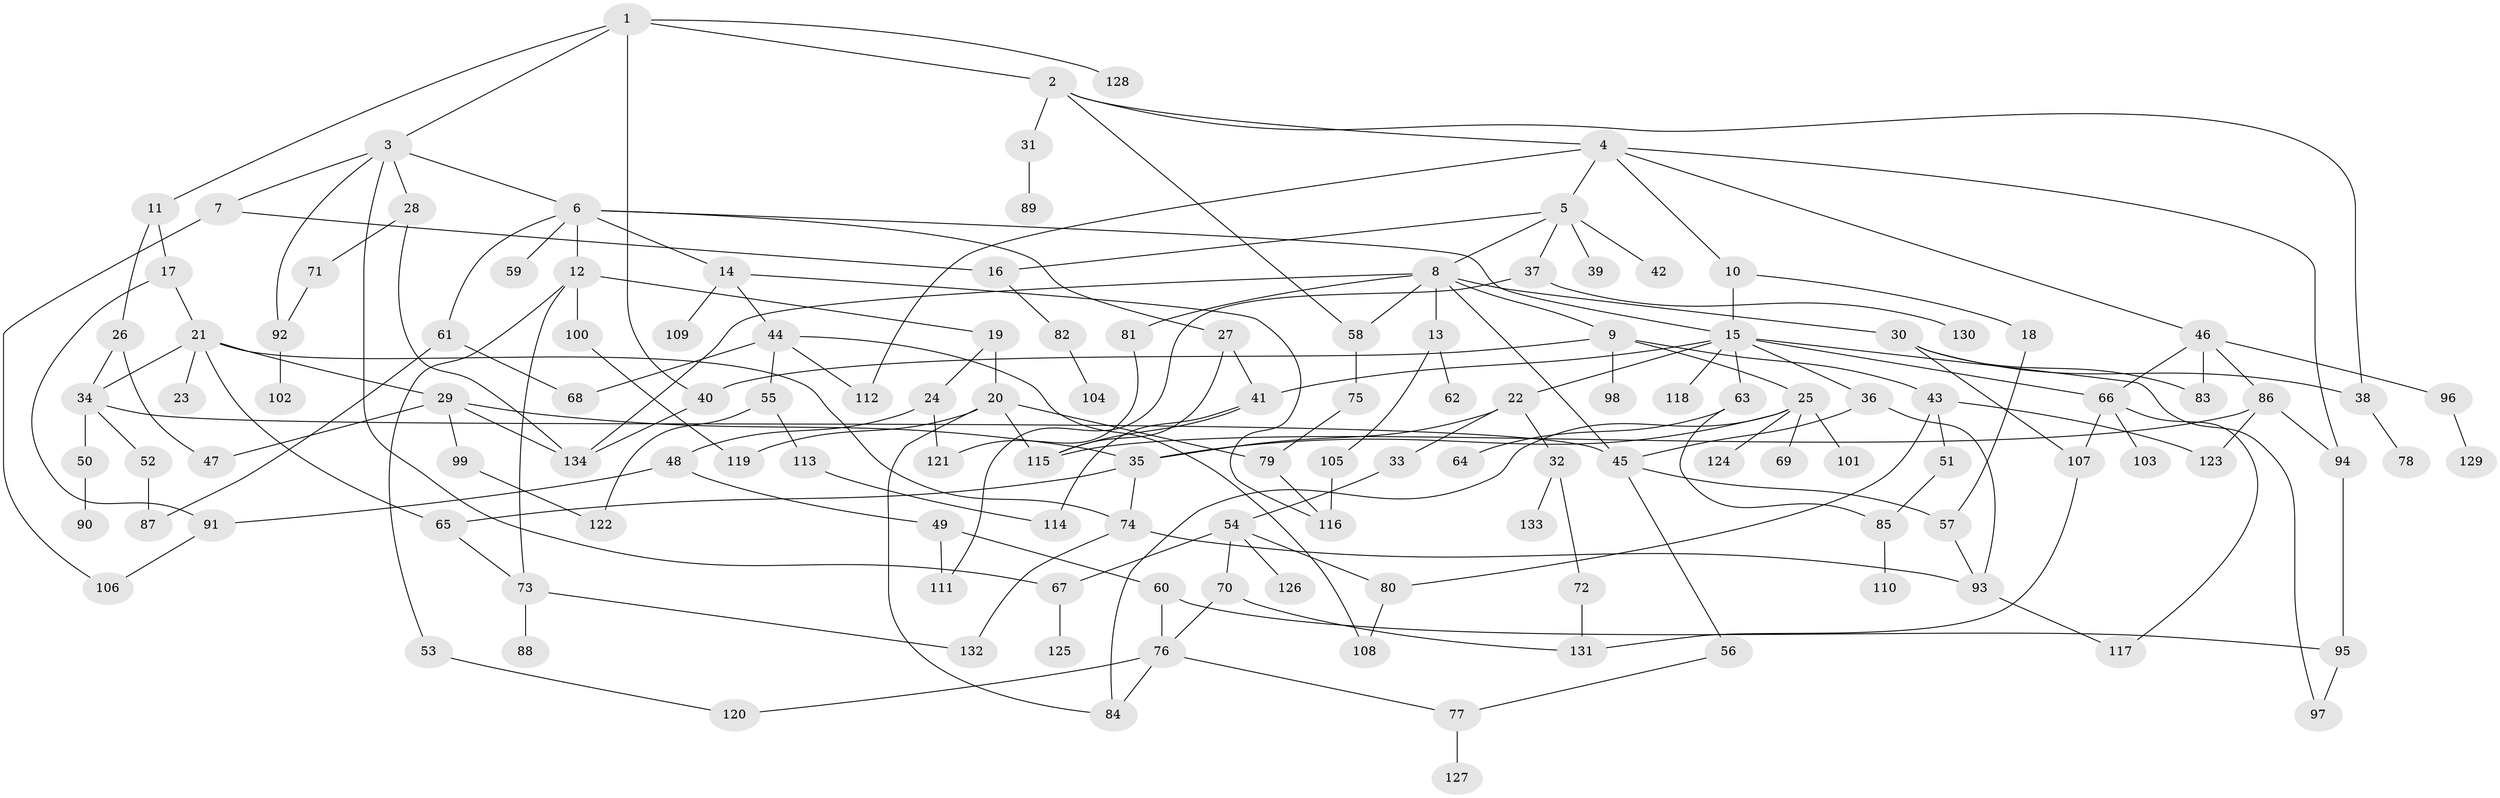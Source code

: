 // coarse degree distribution, {11: 0.029850746268656716, 7: 0.04477611940298507, 1: 0.3283582089552239, 4: 0.07462686567164178, 2: 0.2835820895522388, 3: 0.08955223880597014, 8: 0.014925373134328358, 16: 0.014925373134328358, 5: 0.08955223880597014, 6: 0.014925373134328358, 9: 0.014925373134328358}
// Generated by graph-tools (version 1.1) at 2025/44/03/04/25 21:44:55]
// undirected, 134 vertices, 191 edges
graph export_dot {
graph [start="1"]
  node [color=gray90,style=filled];
  1;
  2;
  3;
  4;
  5;
  6;
  7;
  8;
  9;
  10;
  11;
  12;
  13;
  14;
  15;
  16;
  17;
  18;
  19;
  20;
  21;
  22;
  23;
  24;
  25;
  26;
  27;
  28;
  29;
  30;
  31;
  32;
  33;
  34;
  35;
  36;
  37;
  38;
  39;
  40;
  41;
  42;
  43;
  44;
  45;
  46;
  47;
  48;
  49;
  50;
  51;
  52;
  53;
  54;
  55;
  56;
  57;
  58;
  59;
  60;
  61;
  62;
  63;
  64;
  65;
  66;
  67;
  68;
  69;
  70;
  71;
  72;
  73;
  74;
  75;
  76;
  77;
  78;
  79;
  80;
  81;
  82;
  83;
  84;
  85;
  86;
  87;
  88;
  89;
  90;
  91;
  92;
  93;
  94;
  95;
  96;
  97;
  98;
  99;
  100;
  101;
  102;
  103;
  104;
  105;
  106;
  107;
  108;
  109;
  110;
  111;
  112;
  113;
  114;
  115;
  116;
  117;
  118;
  119;
  120;
  121;
  122;
  123;
  124;
  125;
  126;
  127;
  128;
  129;
  130;
  131;
  132;
  133;
  134;
  1 -- 2;
  1 -- 3;
  1 -- 11;
  1 -- 128;
  1 -- 40;
  2 -- 4;
  2 -- 31;
  2 -- 38;
  2 -- 58;
  3 -- 6;
  3 -- 7;
  3 -- 28;
  3 -- 67;
  3 -- 92;
  4 -- 5;
  4 -- 10;
  4 -- 46;
  4 -- 94;
  4 -- 112;
  5 -- 8;
  5 -- 37;
  5 -- 39;
  5 -- 42;
  5 -- 16;
  6 -- 12;
  6 -- 14;
  6 -- 15;
  6 -- 27;
  6 -- 59;
  6 -- 61;
  7 -- 16;
  7 -- 106;
  8 -- 9;
  8 -- 13;
  8 -- 30;
  8 -- 81;
  8 -- 134;
  8 -- 58;
  8 -- 45;
  9 -- 25;
  9 -- 40;
  9 -- 43;
  9 -- 98;
  10 -- 18;
  10 -- 15;
  11 -- 17;
  11 -- 26;
  12 -- 19;
  12 -- 53;
  12 -- 100;
  12 -- 73;
  13 -- 62;
  13 -- 105;
  14 -- 44;
  14 -- 109;
  14 -- 116;
  15 -- 22;
  15 -- 36;
  15 -- 41;
  15 -- 63;
  15 -- 118;
  15 -- 66;
  15 -- 97;
  16 -- 82;
  17 -- 21;
  17 -- 91;
  18 -- 57;
  19 -- 20;
  19 -- 24;
  20 -- 79;
  20 -- 119;
  20 -- 84;
  20 -- 115;
  21 -- 23;
  21 -- 29;
  21 -- 34;
  21 -- 65;
  21 -- 74;
  22 -- 32;
  22 -- 33;
  22 -- 35;
  24 -- 48;
  24 -- 121;
  25 -- 35;
  25 -- 69;
  25 -- 101;
  25 -- 124;
  25 -- 84;
  26 -- 47;
  26 -- 34;
  27 -- 115;
  27 -- 41;
  28 -- 71;
  28 -- 134;
  29 -- 99;
  29 -- 134;
  29 -- 47;
  29 -- 35;
  30 -- 83;
  30 -- 107;
  30 -- 38;
  31 -- 89;
  32 -- 72;
  32 -- 133;
  33 -- 54;
  34 -- 50;
  34 -- 52;
  34 -- 45;
  35 -- 74;
  35 -- 65;
  36 -- 45;
  36 -- 93;
  37 -- 130;
  37 -- 111;
  38 -- 78;
  40 -- 134;
  41 -- 114;
  41 -- 115;
  43 -- 51;
  43 -- 80;
  43 -- 123;
  44 -- 55;
  44 -- 112;
  44 -- 108;
  44 -- 68;
  45 -- 56;
  45 -- 57;
  46 -- 66;
  46 -- 86;
  46 -- 96;
  46 -- 83;
  48 -- 49;
  48 -- 91;
  49 -- 60;
  49 -- 111;
  50 -- 90;
  51 -- 85;
  52 -- 87;
  53 -- 120;
  54 -- 70;
  54 -- 126;
  54 -- 80;
  54 -- 67;
  55 -- 113;
  55 -- 122;
  56 -- 77;
  57 -- 93;
  58 -- 75;
  60 -- 95;
  60 -- 76;
  61 -- 68;
  61 -- 87;
  63 -- 64;
  63 -- 85;
  65 -- 73;
  66 -- 103;
  66 -- 107;
  66 -- 117;
  67 -- 125;
  70 -- 76;
  70 -- 131;
  71 -- 92;
  72 -- 131;
  73 -- 88;
  73 -- 132;
  74 -- 132;
  74 -- 93;
  75 -- 79;
  76 -- 77;
  76 -- 84;
  76 -- 120;
  77 -- 127;
  79 -- 116;
  80 -- 108;
  81 -- 121;
  82 -- 104;
  85 -- 110;
  86 -- 123;
  86 -- 115;
  86 -- 94;
  91 -- 106;
  92 -- 102;
  93 -- 117;
  94 -- 95;
  95 -- 97;
  96 -- 129;
  99 -- 122;
  100 -- 119;
  105 -- 116;
  107 -- 131;
  113 -- 114;
}
